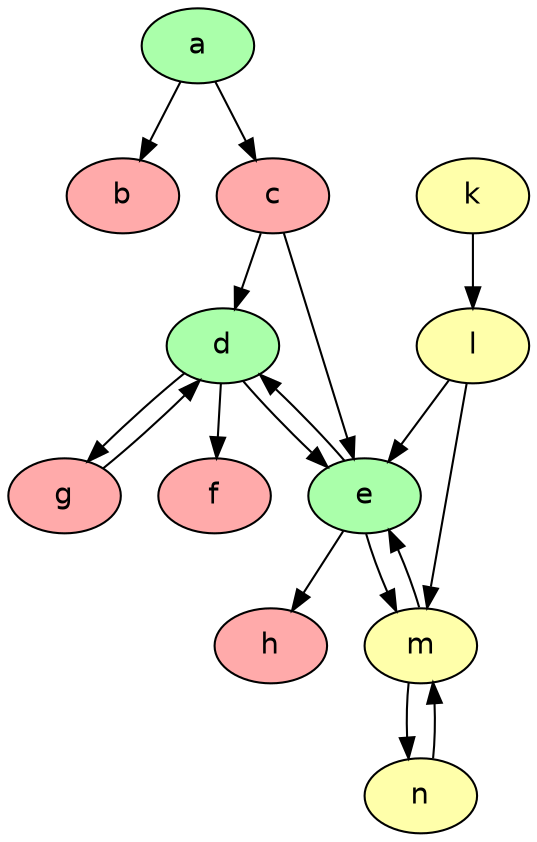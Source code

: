 digraph G {
  rankdir="TB"
  node [shape=oval style=filled fontname=Helvetica fontsize=14]
  node [fillcolor="#AAFFAA" fontcolor="#000000"] a d e
  node [fillcolor="#FFAAAA" fontcolor="#000000"] c b f g h
  node [fillcolor="#FFFFAA" fontcolor="#000000"] k l m n
    "a" -> "c"[dir=forward];
    "a" -> "b"[dir=forward];
    "k" -> "l"[dir=forward];
    "c" -> "d"[dir=forward];
    "c" -> "e"[dir=forward];
    "l" -> "e"[dir=forward];
    "l" -> "m"[dir=forward];
    "d" -> "e"[dir=forward];
    "e" -> "d"[dir=forward];
    "e" -> "m"[dir=forward];
    "m" -> "e"[dir=forward];
    "d" -> "f"[dir=forward];
    "d" -> "g"[dir=forward];
    "g" -> "d"[dir=forward];
    "e" -> "h"[dir=forward];
    "m" -> "n"[dir=forward];
    "n" -> "m"[dir=forward];
}
